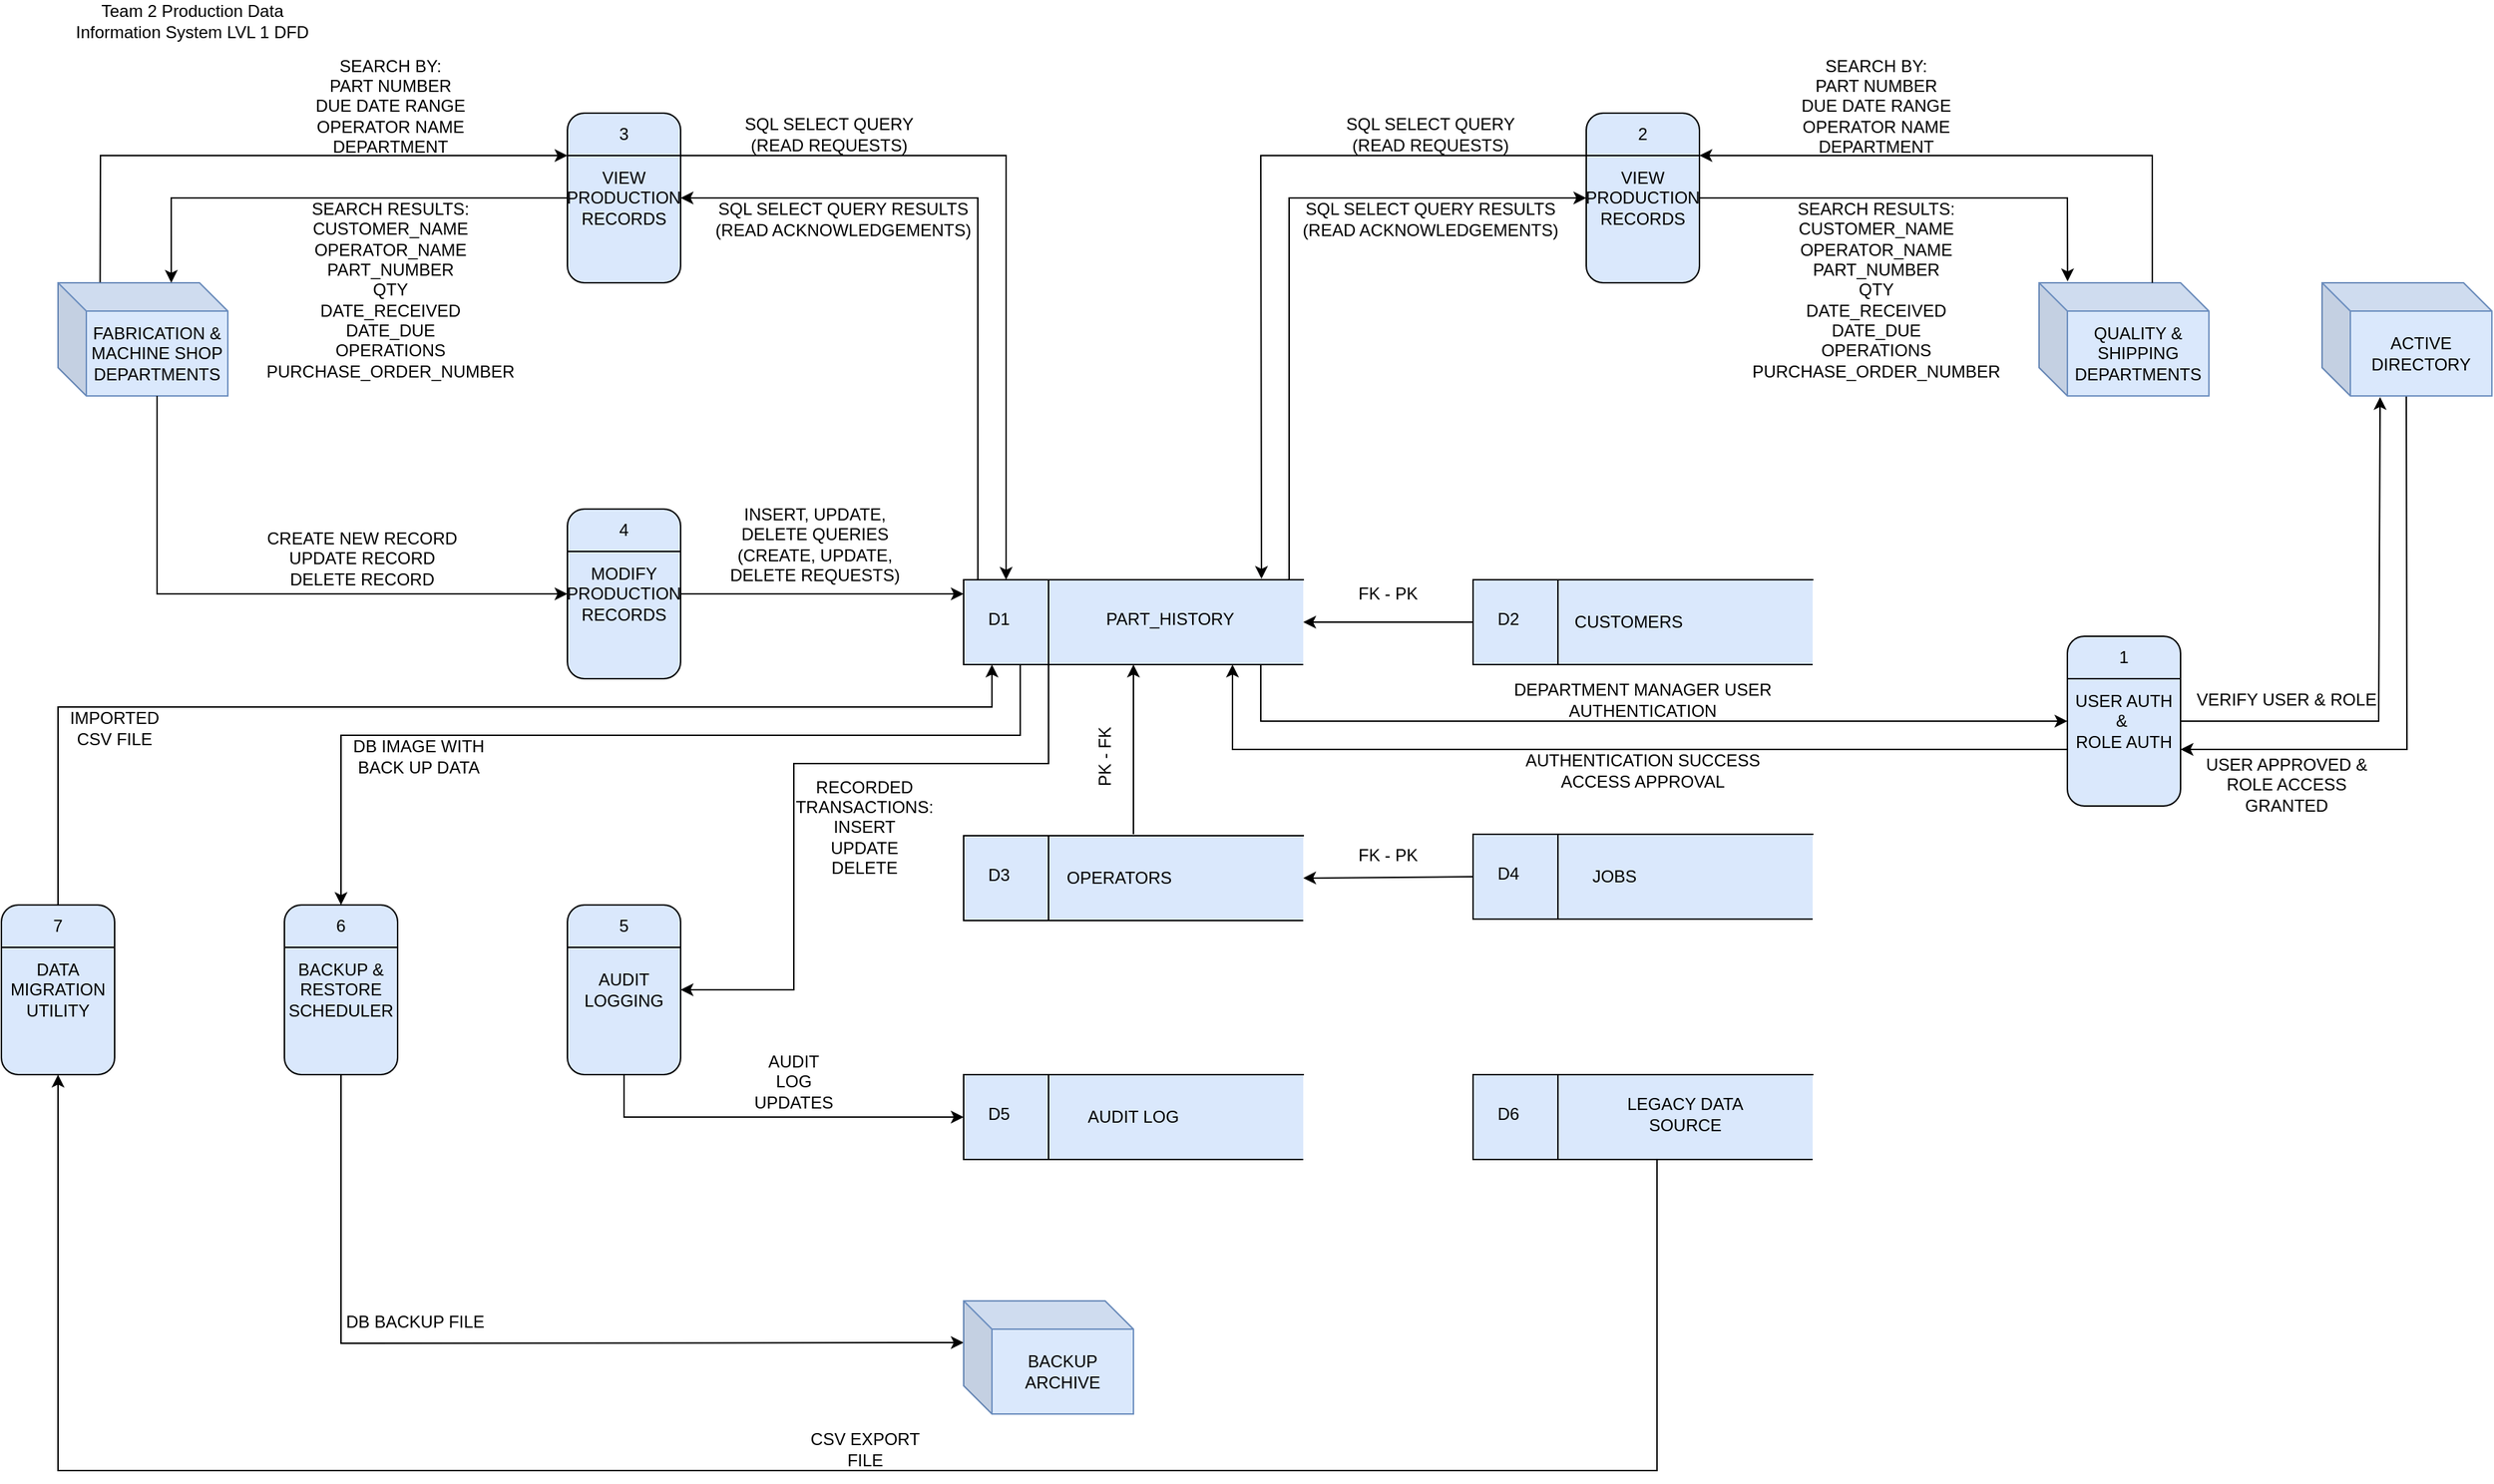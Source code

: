 <mxfile version="28.2.5">
  <diagram name="Page-1" id="cdMoMALlZJhh0rMfwUI2">
    <mxGraphModel dx="2785" dy="1037" grid="0" gridSize="10" guides="1" tooltips="1" connect="1" arrows="1" fold="1" page="0" pageScale="1" pageWidth="850" pageHeight="1100" math="0" shadow="0">
      <root>
        <mxCell id="0" />
        <mxCell id="1" parent="0" />
        <mxCell id="Nxj7P1FDlBH2-qxjAzaY-1" value="FABRICATION &amp;amp; MACHINE SHOP DEPARTMENTS" style="shape=cube;whiteSpace=wrap;html=1;boundedLbl=1;backgroundOutline=1;darkOpacity=0.05;darkOpacity2=0.1;fillColor=#dae8fc;strokeColor=#6c8ebf;" parent="1" vertex="1">
          <mxGeometry x="-240" y="240" width="120" height="80" as="geometry" />
        </mxCell>
        <mxCell id="Nxj7P1FDlBH2-qxjAzaY-3" value="QUALITY &amp;amp; SHIPPING DEPARTMENTS" style="shape=cube;whiteSpace=wrap;html=1;boundedLbl=1;backgroundOutline=1;darkOpacity=0.05;darkOpacity2=0.1;fillColor=#dae8fc;strokeColor=#6c8ebf;" parent="1" vertex="1">
          <mxGeometry x="1160" y="240" width="120" height="80" as="geometry" />
        </mxCell>
        <mxCell id="Nxj7P1FDlBH2-qxjAzaY-9" value="VIEW PRODUCTION RECORDS" style="rounded=1;whiteSpace=wrap;html=1;fillColor=#dae8fc;strokeColor=default;" parent="1" vertex="1">
          <mxGeometry x="840" y="120" width="80" height="120" as="geometry" />
        </mxCell>
        <mxCell id="Nxj7P1FDlBH2-qxjAzaY-17" value="" style="shape=partialRectangle;whiteSpace=wrap;html=1;bottom=0;right=0;fillColor=#dae8fc;strokeColor=default;" parent="1" vertex="1">
          <mxGeometry x="400" y="450" width="240" height="60" as="geometry" />
        </mxCell>
        <mxCell id="Nxj7P1FDlBH2-qxjAzaY-18" value="" style="endArrow=none;html=1;rounded=0;exitX=0;exitY=1;exitDx=0;exitDy=0;entryX=1;entryY=1;entryDx=0;entryDy=0;" parent="1" source="Nxj7P1FDlBH2-qxjAzaY-17" target="Nxj7P1FDlBH2-qxjAzaY-17" edge="1">
          <mxGeometry width="50" height="50" relative="1" as="geometry">
            <mxPoint x="400" y="480" as="sourcePoint" />
            <mxPoint x="450" y="430" as="targetPoint" />
          </mxGeometry>
        </mxCell>
        <mxCell id="Nxj7P1FDlBH2-qxjAzaY-19" value="" style="endArrow=none;html=1;rounded=0;exitX=0.25;exitY=1;exitDx=0;exitDy=0;entryX=0.25;entryY=0;entryDx=0;entryDy=0;" parent="1" source="Nxj7P1FDlBH2-qxjAzaY-17" target="Nxj7P1FDlBH2-qxjAzaY-17" edge="1">
          <mxGeometry width="50" height="50" relative="1" as="geometry">
            <mxPoint x="400" y="480" as="sourcePoint" />
            <mxPoint x="450" y="430" as="targetPoint" />
          </mxGeometry>
        </mxCell>
        <mxCell id="Nxj7P1FDlBH2-qxjAzaY-20" value="D1" style="text;html=1;align=center;verticalAlign=middle;whiteSpace=wrap;rounded=0;" parent="1" vertex="1">
          <mxGeometry x="415" y="465" width="20" height="25" as="geometry" />
        </mxCell>
        <mxCell id="Nxj7P1FDlBH2-qxjAzaY-21" value="PART_HISTORY" style="text;html=1;align=center;verticalAlign=middle;whiteSpace=wrap;rounded=0;" parent="1" vertex="1">
          <mxGeometry x="516" y="462.5" width="60" height="30" as="geometry" />
        </mxCell>
        <mxCell id="Nxj7P1FDlBH2-qxjAzaY-22" value="" style="endArrow=none;html=1;rounded=0;entryX=1;entryY=0.25;entryDx=0;entryDy=0;exitX=0;exitY=0.25;exitDx=0;exitDy=0;" parent="1" source="Nxj7P1FDlBH2-qxjAzaY-9" target="Nxj7P1FDlBH2-qxjAzaY-9" edge="1">
          <mxGeometry width="50" height="50" relative="1" as="geometry">
            <mxPoint x="580" y="210" as="sourcePoint" />
            <mxPoint x="630" y="160" as="targetPoint" />
          </mxGeometry>
        </mxCell>
        <mxCell id="Nxj7P1FDlBH2-qxjAzaY-23" value="VIEW PRODUCTION RECORDS" style="rounded=1;whiteSpace=wrap;html=1;fillColor=#dae8fc;strokeColor=default;" parent="1" vertex="1">
          <mxGeometry x="120" y="120" width="80" height="120" as="geometry" />
        </mxCell>
        <mxCell id="Nxj7P1FDlBH2-qxjAzaY-24" value="" style="endArrow=none;html=1;rounded=0;entryX=1;entryY=0.25;entryDx=0;entryDy=0;exitX=0;exitY=0.25;exitDx=0;exitDy=0;" parent="1" source="Nxj7P1FDlBH2-qxjAzaY-23" target="Nxj7P1FDlBH2-qxjAzaY-23" edge="1">
          <mxGeometry width="50" height="50" relative="1" as="geometry">
            <mxPoint x="-140" y="210" as="sourcePoint" />
            <mxPoint x="-90" y="160" as="targetPoint" />
          </mxGeometry>
        </mxCell>
        <mxCell id="Nxj7P1FDlBH2-qxjAzaY-25" value="MODIFY PRODUCTION RECORDS" style="rounded=1;whiteSpace=wrap;html=1;fillColor=#dae8fc;strokeColor=default;" parent="1" vertex="1">
          <mxGeometry x="120" y="400" width="80" height="120" as="geometry" />
        </mxCell>
        <mxCell id="Nxj7P1FDlBH2-qxjAzaY-26" value="" style="endArrow=none;html=1;rounded=0;entryX=1;entryY=0.25;entryDx=0;entryDy=0;exitX=0;exitY=0.25;exitDx=0;exitDy=0;" parent="1" source="Nxj7P1FDlBH2-qxjAzaY-25" target="Nxj7P1FDlBH2-qxjAzaY-25" edge="1">
          <mxGeometry width="50" height="50" relative="1" as="geometry">
            <mxPoint x="-140" y="490" as="sourcePoint" />
            <mxPoint x="-90" y="440" as="targetPoint" />
          </mxGeometry>
        </mxCell>
        <mxCell id="Nxj7P1FDlBH2-qxjAzaY-27" value="3" style="text;html=1;align=center;verticalAlign=middle;whiteSpace=wrap;rounded=0;" parent="1" vertex="1">
          <mxGeometry x="145" y="120" width="30" height="30" as="geometry" />
        </mxCell>
        <mxCell id="Nxj7P1FDlBH2-qxjAzaY-28" value="4" style="text;html=1;align=center;verticalAlign=middle;whiteSpace=wrap;rounded=0;" parent="1" vertex="1">
          <mxGeometry x="145" y="400" width="30" height="30" as="geometry" />
        </mxCell>
        <mxCell id="Nxj7P1FDlBH2-qxjAzaY-29" value="2" style="text;html=1;align=center;verticalAlign=middle;whiteSpace=wrap;rounded=0;" parent="1" vertex="1">
          <mxGeometry x="865" y="120" width="30" height="30" as="geometry" />
        </mxCell>
        <mxCell id="Nxj7P1FDlBH2-qxjAzaY-30" value="Team 2 Production Data Information System LVL 1 DFD" style="text;html=1;align=center;verticalAlign=middle;whiteSpace=wrap;rounded=0;" parent="1" vertex="1">
          <mxGeometry x="-240" y="40" width="190" height="30" as="geometry" />
        </mxCell>
        <mxCell id="Nxj7P1FDlBH2-qxjAzaY-59" value="" style="endArrow=classic;html=1;rounded=0;exitX=0.248;exitY=-0.004;exitDx=0;exitDy=0;exitPerimeter=0;entryX=0;entryY=0.25;entryDx=0;entryDy=0;" parent="1" source="Nxj7P1FDlBH2-qxjAzaY-1" target="Nxj7P1FDlBH2-qxjAzaY-23" edge="1">
          <mxGeometry width="50" height="50" relative="1" as="geometry">
            <mxPoint x="190" y="300" as="sourcePoint" />
            <mxPoint x="240" y="250" as="targetPoint" />
            <Array as="points">
              <mxPoint x="-210" y="150" />
            </Array>
          </mxGeometry>
        </mxCell>
        <mxCell id="Nxj7P1FDlBH2-qxjAzaY-60" value="" style="endArrow=classic;html=1;rounded=0;exitX=0;exitY=0.5;exitDx=0;exitDy=0;entryX=0.667;entryY=0;entryDx=0;entryDy=0;entryPerimeter=0;" parent="1" source="Nxj7P1FDlBH2-qxjAzaY-23" target="Nxj7P1FDlBH2-qxjAzaY-1" edge="1">
          <mxGeometry width="50" height="50" relative="1" as="geometry">
            <mxPoint x="190" y="300" as="sourcePoint" />
            <mxPoint x="-50" y="238" as="targetPoint" />
            <Array as="points">
              <mxPoint x="-160" y="180" />
            </Array>
          </mxGeometry>
        </mxCell>
        <mxCell id="Nxj7P1FDlBH2-qxjAzaY-64" value="" style="endArrow=classic;html=1;rounded=0;exitX=1;exitY=0.25;exitDx=0;exitDy=0;entryX=0.125;entryY=0;entryDx=0;entryDy=0;entryPerimeter=0;" parent="1" source="Nxj7P1FDlBH2-qxjAzaY-23" target="Nxj7P1FDlBH2-qxjAzaY-17" edge="1">
          <mxGeometry width="50" height="50" relative="1" as="geometry">
            <mxPoint x="190" y="300" as="sourcePoint" />
            <mxPoint x="430" y="330" as="targetPoint" />
            <Array as="points">
              <mxPoint x="430" y="150" />
            </Array>
          </mxGeometry>
        </mxCell>
        <mxCell id="Nxj7P1FDlBH2-qxjAzaY-65" value="" style="endArrow=classic;html=1;rounded=0;entryX=1;entryY=0.5;entryDx=0;entryDy=0;exitX=0.042;exitY=0;exitDx=0;exitDy=0;exitPerimeter=0;" parent="1" source="Nxj7P1FDlBH2-qxjAzaY-17" target="Nxj7P1FDlBH2-qxjAzaY-23" edge="1">
          <mxGeometry width="50" height="50" relative="1" as="geometry">
            <mxPoint x="410" y="380" as="sourcePoint" />
            <mxPoint x="240" y="250" as="targetPoint" />
            <Array as="points">
              <mxPoint x="410" y="180" />
            </Array>
          </mxGeometry>
        </mxCell>
        <mxCell id="Nxj7P1FDlBH2-qxjAzaY-68" value="SQL SELECT QUERY&lt;div&gt;(READ REQUESTS)&lt;/div&gt;" style="text;html=1;align=center;verticalAlign=middle;whiteSpace=wrap;rounded=0;" parent="1" vertex="1">
          <mxGeometry x="240" y="120" width="130" height="30" as="geometry" />
        </mxCell>
        <mxCell id="Nxj7P1FDlBH2-qxjAzaY-69" value="SQL SELECT QUERY RESULTS&lt;div&gt;(READ ACKNOWLEDGEMENTS)&lt;/div&gt;" style="text;html=1;align=center;verticalAlign=middle;whiteSpace=wrap;rounded=0;" parent="1" vertex="1">
          <mxGeometry x="195" y="180" width="240" height="30" as="geometry" />
        </mxCell>
        <mxCell id="Nxj7P1FDlBH2-qxjAzaY-71" value="" style="endArrow=classic;html=1;rounded=0;exitX=0;exitY=0;exitDx=70;exitDy=80;exitPerimeter=0;entryX=0;entryY=0.5;entryDx=0;entryDy=0;" parent="1" source="Nxj7P1FDlBH2-qxjAzaY-1" target="Nxj7P1FDlBH2-qxjAzaY-25" edge="1">
          <mxGeometry width="50" height="50" relative="1" as="geometry">
            <mxPoint x="290" y="360" as="sourcePoint" />
            <mxPoint x="340" y="310" as="targetPoint" />
            <Array as="points">
              <mxPoint x="-170" y="460" />
            </Array>
          </mxGeometry>
        </mxCell>
        <mxCell id="Nxj7P1FDlBH2-qxjAzaY-72" value="CREATE NEW RECORD&lt;div&gt;UPDATE RECORD&lt;/div&gt;&lt;div&gt;DELETE RECORD&lt;/div&gt;" style="text;html=1;align=center;verticalAlign=middle;whiteSpace=wrap;rounded=0;" parent="1" vertex="1">
          <mxGeometry x="-100" y="420" width="150" height="30" as="geometry" />
        </mxCell>
        <mxCell id="Nxj7P1FDlBH2-qxjAzaY-73" value="" style="endArrow=classic;html=1;rounded=0;exitX=1;exitY=0.5;exitDx=0;exitDy=0;entryX=0;entryY=0.167;entryDx=0;entryDy=0;entryPerimeter=0;" parent="1" source="Nxj7P1FDlBH2-qxjAzaY-25" target="Nxj7P1FDlBH2-qxjAzaY-17" edge="1">
          <mxGeometry width="50" height="50" relative="1" as="geometry">
            <mxPoint x="290" y="360" as="sourcePoint" />
            <mxPoint x="340" y="310" as="targetPoint" />
            <Array as="points">
              <mxPoint x="260" y="460" />
            </Array>
          </mxGeometry>
        </mxCell>
        <mxCell id="Nxj7P1FDlBH2-qxjAzaY-74" value="INSERT, UPDATE, DELETE QUERIES&lt;div&gt;(CREATE, UPDATE, DELETE REQUESTS)&lt;/div&gt;" style="text;html=1;align=center;verticalAlign=middle;whiteSpace=wrap;rounded=0;" parent="1" vertex="1">
          <mxGeometry x="220" y="410" width="150" height="30" as="geometry" />
        </mxCell>
        <mxCell id="Nxj7P1FDlBH2-qxjAzaY-101" value="" style="endArrow=classic;html=1;rounded=0;exitX=0.667;exitY=0;exitDx=0;exitDy=0;exitPerimeter=0;" parent="1" source="Nxj7P1FDlBH2-qxjAzaY-3" edge="1">
          <mxGeometry width="50" height="50" relative="1" as="geometry">
            <mxPoint x="1120" y="230" as="sourcePoint" />
            <mxPoint x="920" y="150" as="targetPoint" />
            <Array as="points">
              <mxPoint x="1240" y="150" />
            </Array>
          </mxGeometry>
        </mxCell>
        <mxCell id="Nxj7P1FDlBH2-qxjAzaY-102" value="" style="endArrow=classic;html=1;rounded=0;exitX=0;exitY=0.25;exitDx=0;exitDy=0;entryX=0.877;entryY=-0.011;entryDx=0;entryDy=0;entryPerimeter=0;" parent="1" source="Nxj7P1FDlBH2-qxjAzaY-9" target="Nxj7P1FDlBH2-qxjAzaY-17" edge="1">
          <mxGeometry width="50" height="50" relative="1" as="geometry">
            <mxPoint x="850" y="290" as="sourcePoint" />
            <mxPoint x="610" y="440" as="targetPoint" />
            <Array as="points">
              <mxPoint x="610" y="150" />
            </Array>
          </mxGeometry>
        </mxCell>
        <mxCell id="Nxj7P1FDlBH2-qxjAzaY-103" value="SEARCH BY:&lt;div&gt;&lt;span style=&quot;background-color: transparent; color: light-dark(rgb(0, 0, 0), rgb(255, 255, 255));&quot;&gt;PART NUMBER&lt;/span&gt;&lt;div&gt;&lt;span style=&quot;background-color: transparent; color: light-dark(rgb(0, 0, 0), rgb(255, 255, 255));&quot;&gt;DUE DATE RANGE&lt;/span&gt;&lt;/div&gt;&lt;div&gt;&lt;span style=&quot;background-color: transparent; color: light-dark(rgb(0, 0, 0), rgb(255, 255, 255));&quot;&gt;OPERATOR NAME&lt;/span&gt;&lt;/div&gt;&lt;div&gt;DEPARTMENT&lt;/div&gt;&lt;/div&gt;" style="text;html=1;align=center;verticalAlign=middle;whiteSpace=wrap;rounded=0;" parent="1" vertex="1">
          <mxGeometry x="980" y="100" width="130" height="30" as="geometry" />
        </mxCell>
        <mxCell id="Nxj7P1FDlBH2-qxjAzaY-105" value="" style="endArrow=classic;html=1;rounded=0;entryX=0;entryY=0.5;entryDx=0;entryDy=0;" parent="1" target="Nxj7P1FDlBH2-qxjAzaY-9" edge="1">
          <mxGeometry width="50" height="50" relative="1" as="geometry">
            <mxPoint x="630" y="450" as="sourcePoint" />
            <mxPoint x="630" y="240" as="targetPoint" />
            <Array as="points">
              <mxPoint x="630" y="180" />
            </Array>
          </mxGeometry>
        </mxCell>
        <mxCell id="Nxj7P1FDlBH2-qxjAzaY-107" value="" style="endArrow=classic;html=1;rounded=0;exitX=1;exitY=0.5;exitDx=0;exitDy=0;entryX=0.168;entryY=-0.013;entryDx=0;entryDy=0;entryPerimeter=0;" parent="1" source="Nxj7P1FDlBH2-qxjAzaY-9" target="Nxj7P1FDlBH2-qxjAzaY-3" edge="1">
          <mxGeometry width="50" height="50" relative="1" as="geometry">
            <mxPoint x="860" y="290" as="sourcePoint" />
            <mxPoint x="1060" y="230" as="targetPoint" />
            <Array as="points">
              <mxPoint x="1180" y="180" />
            </Array>
          </mxGeometry>
        </mxCell>
        <mxCell id="Nxj7P1FDlBH2-qxjAzaY-108" value="SEARCH RESULTS:&lt;div&gt;CUSTOMER_NAME&lt;/div&gt;&lt;div&gt;OPERATOR_NAME&lt;/div&gt;&lt;div&gt;PART_NUMBER&lt;/div&gt;&lt;div&gt;QTY&lt;/div&gt;&lt;div&gt;DATE_RECEIVED&lt;/div&gt;&lt;div&gt;DATE_DUE&lt;/div&gt;&lt;div&gt;OPERATIONS&lt;/div&gt;&lt;div&gt;PURCHASE_ORDER_NUMBER&lt;/div&gt;" style="text;html=1;align=center;verticalAlign=middle;whiteSpace=wrap;rounded=0;" parent="1" vertex="1">
          <mxGeometry x="980" y="230" width="130" height="30" as="geometry" />
        </mxCell>
        <mxCell id="EVzp1jTrWOV214xl3vIC-1" value="" style="shape=partialRectangle;whiteSpace=wrap;html=1;bottom=0;right=0;fillColor=#dae8fc;strokeColor=default;" parent="1" vertex="1">
          <mxGeometry x="760" y="450" width="240" height="60" as="geometry" />
        </mxCell>
        <mxCell id="EVzp1jTrWOV214xl3vIC-2" value="" style="endArrow=none;html=1;rounded=0;exitX=0;exitY=1;exitDx=0;exitDy=0;entryX=1;entryY=1;entryDx=0;entryDy=0;" parent="1" source="EVzp1jTrWOV214xl3vIC-1" target="EVzp1jTrWOV214xl3vIC-1" edge="1">
          <mxGeometry width="50" height="50" relative="1" as="geometry">
            <mxPoint x="760" y="480" as="sourcePoint" />
            <mxPoint x="810" y="430" as="targetPoint" />
          </mxGeometry>
        </mxCell>
        <mxCell id="EVzp1jTrWOV214xl3vIC-3" value="" style="endArrow=none;html=1;rounded=0;exitX=0.25;exitY=1;exitDx=0;exitDy=0;entryX=0.25;entryY=0;entryDx=0;entryDy=0;" parent="1" source="EVzp1jTrWOV214xl3vIC-1" target="EVzp1jTrWOV214xl3vIC-1" edge="1">
          <mxGeometry width="50" height="50" relative="1" as="geometry">
            <mxPoint x="760" y="480" as="sourcePoint" />
            <mxPoint x="810" y="430" as="targetPoint" />
          </mxGeometry>
        </mxCell>
        <mxCell id="EVzp1jTrWOV214xl3vIC-4" value="D2" style="text;html=1;align=center;verticalAlign=middle;whiteSpace=wrap;rounded=0;" parent="1" vertex="1">
          <mxGeometry x="775" y="465" width="20" height="25" as="geometry" />
        </mxCell>
        <mxCell id="EVzp1jTrWOV214xl3vIC-5" value="CUSTOMERS" style="text;html=1;align=center;verticalAlign=middle;whiteSpace=wrap;rounded=0;" parent="1" vertex="1">
          <mxGeometry x="840" y="465" width="60" height="30" as="geometry" />
        </mxCell>
        <mxCell id="EVzp1jTrWOV214xl3vIC-7" value="" style="shape=partialRectangle;whiteSpace=wrap;html=1;bottom=0;right=0;fillColor=#dae8fc;strokeColor=default;" parent="1" vertex="1">
          <mxGeometry x="400" y="631" width="240" height="60" as="geometry" />
        </mxCell>
        <mxCell id="EVzp1jTrWOV214xl3vIC-8" value="" style="endArrow=none;html=1;rounded=0;exitX=0;exitY=1;exitDx=0;exitDy=0;entryX=1;entryY=1;entryDx=0;entryDy=0;" parent="1" source="EVzp1jTrWOV214xl3vIC-7" target="EVzp1jTrWOV214xl3vIC-7" edge="1">
          <mxGeometry width="50" height="50" relative="1" as="geometry">
            <mxPoint x="400" y="661" as="sourcePoint" />
            <mxPoint x="450" y="611" as="targetPoint" />
          </mxGeometry>
        </mxCell>
        <mxCell id="EVzp1jTrWOV214xl3vIC-9" value="" style="endArrow=none;html=1;rounded=0;exitX=0.25;exitY=1;exitDx=0;exitDy=0;entryX=0.25;entryY=0;entryDx=0;entryDy=0;" parent="1" source="EVzp1jTrWOV214xl3vIC-7" target="EVzp1jTrWOV214xl3vIC-7" edge="1">
          <mxGeometry width="50" height="50" relative="1" as="geometry">
            <mxPoint x="400" y="661" as="sourcePoint" />
            <mxPoint x="450" y="611" as="targetPoint" />
          </mxGeometry>
        </mxCell>
        <mxCell id="EVzp1jTrWOV214xl3vIC-10" value="D3" style="text;html=1;align=center;verticalAlign=middle;whiteSpace=wrap;rounded=0;" parent="1" vertex="1">
          <mxGeometry x="415" y="646" width="20" height="25" as="geometry" />
        </mxCell>
        <mxCell id="EVzp1jTrWOV214xl3vIC-11" value="OPERATORS" style="text;html=1;align=center;verticalAlign=middle;whiteSpace=wrap;rounded=0;" parent="1" vertex="1">
          <mxGeometry x="480" y="646" width="60" height="30" as="geometry" />
        </mxCell>
        <mxCell id="EVzp1jTrWOV214xl3vIC-12" value="" style="shape=partialRectangle;whiteSpace=wrap;html=1;bottom=0;right=0;fillColor=#dae8fc;strokeColor=default;" parent="1" vertex="1">
          <mxGeometry x="760" y="630" width="240" height="60" as="geometry" />
        </mxCell>
        <mxCell id="EVzp1jTrWOV214xl3vIC-13" value="" style="endArrow=none;html=1;rounded=0;exitX=0;exitY=1;exitDx=0;exitDy=0;entryX=1;entryY=1;entryDx=0;entryDy=0;" parent="1" source="EVzp1jTrWOV214xl3vIC-12" target="EVzp1jTrWOV214xl3vIC-12" edge="1">
          <mxGeometry width="50" height="50" relative="1" as="geometry">
            <mxPoint x="760" y="660" as="sourcePoint" />
            <mxPoint x="810" y="610" as="targetPoint" />
          </mxGeometry>
        </mxCell>
        <mxCell id="EVzp1jTrWOV214xl3vIC-14" value="" style="endArrow=none;html=1;rounded=0;exitX=0.25;exitY=1;exitDx=0;exitDy=0;entryX=0.25;entryY=0;entryDx=0;entryDy=0;" parent="1" source="EVzp1jTrWOV214xl3vIC-12" target="EVzp1jTrWOV214xl3vIC-12" edge="1">
          <mxGeometry width="50" height="50" relative="1" as="geometry">
            <mxPoint x="760" y="660" as="sourcePoint" />
            <mxPoint x="810" y="610" as="targetPoint" />
          </mxGeometry>
        </mxCell>
        <mxCell id="EVzp1jTrWOV214xl3vIC-15" value="D4" style="text;html=1;align=center;verticalAlign=middle;whiteSpace=wrap;rounded=0;" parent="1" vertex="1">
          <mxGeometry x="775" y="645" width="20" height="25" as="geometry" />
        </mxCell>
        <mxCell id="EVzp1jTrWOV214xl3vIC-16" value="JOBS" style="text;html=1;align=center;verticalAlign=middle;whiteSpace=wrap;rounded=0;" parent="1" vertex="1">
          <mxGeometry x="830" y="645" width="60" height="30" as="geometry" />
        </mxCell>
        <mxCell id="EVzp1jTrWOV214xl3vIC-22" value="" style="shape=partialRectangle;whiteSpace=wrap;html=1;bottom=0;right=0;fillColor=#dae8fc;strokeColor=default;" parent="1" vertex="1">
          <mxGeometry x="400" y="800" width="240" height="60" as="geometry" />
        </mxCell>
        <mxCell id="EVzp1jTrWOV214xl3vIC-23" value="" style="endArrow=none;html=1;rounded=0;exitX=0;exitY=1;exitDx=0;exitDy=0;entryX=1;entryY=1;entryDx=0;entryDy=0;" parent="1" source="EVzp1jTrWOV214xl3vIC-22" target="EVzp1jTrWOV214xl3vIC-22" edge="1">
          <mxGeometry width="50" height="50" relative="1" as="geometry">
            <mxPoint x="400" y="830" as="sourcePoint" />
            <mxPoint x="450" y="780" as="targetPoint" />
          </mxGeometry>
        </mxCell>
        <mxCell id="EVzp1jTrWOV214xl3vIC-24" value="" style="endArrow=none;html=1;rounded=0;exitX=0.25;exitY=1;exitDx=0;exitDy=0;entryX=0.25;entryY=0;entryDx=0;entryDy=0;" parent="1" source="EVzp1jTrWOV214xl3vIC-22" target="EVzp1jTrWOV214xl3vIC-22" edge="1">
          <mxGeometry width="50" height="50" relative="1" as="geometry">
            <mxPoint x="400" y="830" as="sourcePoint" />
            <mxPoint x="450" y="780" as="targetPoint" />
          </mxGeometry>
        </mxCell>
        <mxCell id="EVzp1jTrWOV214xl3vIC-25" value="D5" style="text;html=1;align=center;verticalAlign=middle;whiteSpace=wrap;rounded=0;" parent="1" vertex="1">
          <mxGeometry x="415" y="815" width="20" height="25" as="geometry" />
        </mxCell>
        <mxCell id="EVzp1jTrWOV214xl3vIC-26" value="AUDIT LOG" style="text;html=1;align=center;verticalAlign=middle;whiteSpace=wrap;rounded=0;" parent="1" vertex="1">
          <mxGeometry x="480" y="815" width="80" height="30" as="geometry" />
        </mxCell>
        <mxCell id="RLrWu1JvO4jrma6WL3sS-2" value="SQL SELECT QUERY&lt;div&gt;(READ REQUESTS)&lt;/div&gt;" style="text;html=1;align=center;verticalAlign=middle;whiteSpace=wrap;rounded=0;" parent="1" vertex="1">
          <mxGeometry x="665" y="120" width="130" height="30" as="geometry" />
        </mxCell>
        <mxCell id="RLrWu1JvO4jrma6WL3sS-3" value="SQL SELECT QUERY RESULTS&lt;div&gt;(READ ACKNOWLEDGEMENTS)&lt;/div&gt;" style="text;html=1;align=center;verticalAlign=middle;whiteSpace=wrap;rounded=0;" parent="1" vertex="1">
          <mxGeometry x="610" y="180" width="240" height="30" as="geometry" />
        </mxCell>
        <mxCell id="RLrWu1JvO4jrma6WL3sS-4" value="SEARCH BY:&lt;div&gt;&lt;span style=&quot;background-color: transparent; color: light-dark(rgb(0, 0, 0), rgb(255, 255, 255));&quot;&gt;PART NUMBER&lt;/span&gt;&lt;div&gt;&lt;span style=&quot;background-color: transparent; color: light-dark(rgb(0, 0, 0), rgb(255, 255, 255));&quot;&gt;DUE DATE RANGE&lt;/span&gt;&lt;/div&gt;&lt;div&gt;&lt;span style=&quot;background-color: transparent; color: light-dark(rgb(0, 0, 0), rgb(255, 255, 255));&quot;&gt;OPERATOR NAME&lt;/span&gt;&lt;/div&gt;&lt;div&gt;DEPARTMENT&lt;/div&gt;&lt;/div&gt;" style="text;html=1;align=center;verticalAlign=middle;whiteSpace=wrap;rounded=0;" parent="1" vertex="1">
          <mxGeometry x="-65" y="100" width="120" height="30" as="geometry" />
        </mxCell>
        <mxCell id="RLrWu1JvO4jrma6WL3sS-5" value="SEARCH RESULTS:&lt;div&gt;CUSTOMER_NAME&lt;/div&gt;&lt;div&gt;OPERATOR_NAME&lt;/div&gt;&lt;div&gt;PART_NUMBER&lt;/div&gt;&lt;div&gt;QTY&lt;/div&gt;&lt;div&gt;DATE_RECEIVED&lt;/div&gt;&lt;div&gt;DATE_DUE&lt;/div&gt;&lt;div&gt;OPERATIONS&lt;/div&gt;&lt;div&gt;PURCHASE_ORDER_NUMBER&lt;/div&gt;" style="text;html=1;align=center;verticalAlign=middle;whiteSpace=wrap;rounded=0;" parent="1" vertex="1">
          <mxGeometry x="-70" y="230" width="130" height="30" as="geometry" />
        </mxCell>
        <mxCell id="RLrWu1JvO4jrma6WL3sS-11" value="" style="endArrow=classic;html=1;rounded=0;exitX=0;exitY=0.5;exitDx=0;exitDy=0;entryX=1;entryY=0.5;entryDx=0;entryDy=0;" parent="1" source="EVzp1jTrWOV214xl3vIC-12" target="EVzp1jTrWOV214xl3vIC-7" edge="1">
          <mxGeometry width="50" height="50" relative="1" as="geometry">
            <mxPoint x="490" y="520" as="sourcePoint" />
            <mxPoint x="540" y="470" as="targetPoint" />
          </mxGeometry>
        </mxCell>
        <mxCell id="RLrWu1JvO4jrma6WL3sS-12" value="FK - PK" style="text;html=1;align=center;verticalAlign=middle;whiteSpace=wrap;rounded=0;" parent="1" vertex="1">
          <mxGeometry x="670" y="630" width="60" height="30" as="geometry" />
        </mxCell>
        <mxCell id="RLrWu1JvO4jrma6WL3sS-13" value="" style="endArrow=classic;html=1;rounded=0;" parent="1" edge="1">
          <mxGeometry width="50" height="50" relative="1" as="geometry">
            <mxPoint x="520" y="630" as="sourcePoint" />
            <mxPoint x="520" y="510" as="targetPoint" />
          </mxGeometry>
        </mxCell>
        <mxCell id="RLrWu1JvO4jrma6WL3sS-14" value="" style="endArrow=classic;html=1;rounded=0;exitX=0;exitY=0.5;exitDx=0;exitDy=0;entryX=1;entryY=0.5;entryDx=0;entryDy=0;" parent="1" source="EVzp1jTrWOV214xl3vIC-1" target="Nxj7P1FDlBH2-qxjAzaY-17" edge="1">
          <mxGeometry width="50" height="50" relative="1" as="geometry">
            <mxPoint x="670" y="630" as="sourcePoint" />
            <mxPoint x="720" y="580" as="targetPoint" />
          </mxGeometry>
        </mxCell>
        <mxCell id="RLrWu1JvO4jrma6WL3sS-15" value="FK - PK" style="text;html=1;align=center;verticalAlign=middle;whiteSpace=wrap;rounded=0;" parent="1" vertex="1">
          <mxGeometry x="670" y="445" width="60" height="30" as="geometry" />
        </mxCell>
        <mxCell id="RLrWu1JvO4jrma6WL3sS-16" value="PK - FK" style="text;html=1;align=center;verticalAlign=middle;whiteSpace=wrap;rounded=0;rotation=-90;" parent="1" vertex="1">
          <mxGeometry x="470" y="560" width="60" height="30" as="geometry" />
        </mxCell>
        <mxCell id="RLrWu1JvO4jrma6WL3sS-18" value="RECORDED TRANSACTIONS:&lt;div&gt;INSERT&lt;/div&gt;&lt;div&gt;UPDATE&lt;/div&gt;&lt;div&gt;DELETE&lt;/div&gt;" style="text;html=1;align=center;verticalAlign=middle;whiteSpace=wrap;rounded=0;" parent="1" vertex="1">
          <mxGeometry x="300" y="610" width="60" height="30" as="geometry" />
        </mxCell>
        <mxCell id="RLrWu1JvO4jrma6WL3sS-21" value="AUDIT LOGGING" style="rounded=1;whiteSpace=wrap;html=1;fillColor=#dae8fc;strokeColor=default;" parent="1" vertex="1">
          <mxGeometry x="120" y="680" width="80" height="120" as="geometry" />
        </mxCell>
        <mxCell id="RLrWu1JvO4jrma6WL3sS-22" value="" style="endArrow=none;html=1;rounded=0;entryX=1;entryY=0.25;entryDx=0;entryDy=0;exitX=0;exitY=0.25;exitDx=0;exitDy=0;" parent="1" source="RLrWu1JvO4jrma6WL3sS-21" target="RLrWu1JvO4jrma6WL3sS-21" edge="1">
          <mxGeometry width="50" height="50" relative="1" as="geometry">
            <mxPoint x="-140" y="770" as="sourcePoint" />
            <mxPoint x="-90" y="720" as="targetPoint" />
          </mxGeometry>
        </mxCell>
        <mxCell id="RLrWu1JvO4jrma6WL3sS-23" value="5" style="text;html=1;align=center;verticalAlign=middle;whiteSpace=wrap;rounded=0;" parent="1" vertex="1">
          <mxGeometry x="145" y="680" width="30" height="30" as="geometry" />
        </mxCell>
        <mxCell id="RLrWu1JvO4jrma6WL3sS-24" value="USER AUTH &amp;amp;&amp;nbsp;&lt;div&gt;ROLE AUTH&lt;/div&gt;" style="rounded=1;whiteSpace=wrap;html=1;fillColor=#dae8fc;strokeColor=default;" parent="1" vertex="1">
          <mxGeometry x="1180" y="490" width="80" height="120" as="geometry" />
        </mxCell>
        <mxCell id="RLrWu1JvO4jrma6WL3sS-25" value="" style="endArrow=none;html=1;rounded=0;entryX=1;entryY=0.25;entryDx=0;entryDy=0;exitX=0;exitY=0.25;exitDx=0;exitDy=0;" parent="1" source="RLrWu1JvO4jrma6WL3sS-24" target="RLrWu1JvO4jrma6WL3sS-24" edge="1">
          <mxGeometry width="50" height="50" relative="1" as="geometry">
            <mxPoint x="1030" y="420" as="sourcePoint" />
            <mxPoint x="1080" y="370" as="targetPoint" />
          </mxGeometry>
        </mxCell>
        <mxCell id="RLrWu1JvO4jrma6WL3sS-26" value="1" style="text;html=1;align=center;verticalAlign=middle;whiteSpace=wrap;rounded=0;" parent="1" vertex="1">
          <mxGeometry x="1205" y="490" width="30" height="30" as="geometry" />
        </mxCell>
        <mxCell id="RLrWu1JvO4jrma6WL3sS-27" value="" style="endArrow=classic;html=1;rounded=0;entryX=1;entryY=0.5;entryDx=0;entryDy=0;" parent="1" target="RLrWu1JvO4jrma6WL3sS-21" edge="1">
          <mxGeometry width="50" height="50" relative="1" as="geometry">
            <mxPoint x="460" y="510" as="sourcePoint" />
            <mxPoint x="440" y="570" as="targetPoint" />
            <Array as="points">
              <mxPoint x="460" y="580" />
              <mxPoint x="280" y="580" />
              <mxPoint x="280" y="740" />
            </Array>
          </mxGeometry>
        </mxCell>
        <mxCell id="RLrWu1JvO4jrma6WL3sS-28" value="" style="endArrow=classic;html=1;rounded=0;entryX=0;entryY=0.5;entryDx=0;entryDy=0;exitX=0.5;exitY=1;exitDx=0;exitDy=0;" parent="1" source="RLrWu1JvO4jrma6WL3sS-21" target="EVzp1jTrWOV214xl3vIC-22" edge="1">
          <mxGeometry width="50" height="50" relative="1" as="geometry">
            <mxPoint x="390" y="720" as="sourcePoint" />
            <mxPoint x="440" y="670" as="targetPoint" />
            <Array as="points">
              <mxPoint x="160" y="830" />
            </Array>
          </mxGeometry>
        </mxCell>
        <mxCell id="RLrWu1JvO4jrma6WL3sS-29" value="AUDIT LOG UPDATES" style="text;html=1;align=center;verticalAlign=middle;whiteSpace=wrap;rounded=0;" parent="1" vertex="1">
          <mxGeometry x="250" y="790" width="60" height="30" as="geometry" />
        </mxCell>
        <mxCell id="RLrWu1JvO4jrma6WL3sS-30" value="" style="endArrow=classic;html=1;rounded=0;entryX=0;entryY=0.5;entryDx=0;entryDy=0;" parent="1" target="RLrWu1JvO4jrma6WL3sS-24" edge="1">
          <mxGeometry width="50" height="50" relative="1" as="geometry">
            <mxPoint x="610" y="510" as="sourcePoint" />
            <mxPoint x="730" y="570" as="targetPoint" />
            <Array as="points">
              <mxPoint x="610" y="550" />
              <mxPoint x="1130" y="550" />
            </Array>
          </mxGeometry>
        </mxCell>
        <mxCell id="RLrWu1JvO4jrma6WL3sS-31" value="" style="endArrow=classic;html=1;rounded=0;exitX=0;exitY=0.667;exitDx=0;exitDy=0;exitPerimeter=0;" parent="1" source="RLrWu1JvO4jrma6WL3sS-24" edge="1">
          <mxGeometry width="50" height="50" relative="1" as="geometry">
            <mxPoint x="1170" y="680" as="sourcePoint" />
            <mxPoint x="590" y="510" as="targetPoint" />
            <Array as="points">
              <mxPoint x="1140" y="570" />
              <mxPoint x="1114" y="570" />
              <mxPoint x="590" y="570" />
            </Array>
          </mxGeometry>
        </mxCell>
        <mxCell id="RLrWu1JvO4jrma6WL3sS-32" value="" style="endArrow=classic;html=1;rounded=0;exitX=1.014;exitY=0.336;exitDx=0;exitDy=0;exitPerimeter=0;entryX=0.342;entryY=1.01;entryDx=0;entryDy=0;entryPerimeter=0;" parent="1" target="RLrWu1JvO4jrma6WL3sS-57" edge="1">
          <mxGeometry width="50" height="50" relative="1" as="geometry">
            <mxPoint x="1260" y="550" as="sourcePoint" />
            <mxPoint x="1460" y="339.84" as="targetPoint" />
            <Array as="points">
              <mxPoint x="1400" y="550" />
            </Array>
          </mxGeometry>
        </mxCell>
        <mxCell id="RLrWu1JvO4jrma6WL3sS-33" value="" style="endArrow=classic;html=1;rounded=0;exitX=0.496;exitY=1.038;exitDx=0;exitDy=0;exitPerimeter=0;" parent="1" edge="1">
          <mxGeometry width="50" height="50" relative="1" as="geometry">
            <mxPoint x="1419.52" y="320.0" as="sourcePoint" />
            <mxPoint x="1260" y="570" as="targetPoint" />
            <Array as="points">
              <mxPoint x="1420" y="570" />
            </Array>
          </mxGeometry>
        </mxCell>
        <mxCell id="RLrWu1JvO4jrma6WL3sS-34" value="DEPARTMENT MANAGER USER AUTHENTICATION" style="text;html=1;align=center;verticalAlign=middle;whiteSpace=wrap;rounded=0;" parent="1" vertex="1">
          <mxGeometry x="785" y="520" width="190" height="30" as="geometry" />
        </mxCell>
        <mxCell id="RLrWu1JvO4jrma6WL3sS-35" value="AUTHENTICATION SUCCESS&lt;div&gt;ACCESS APPROVAL&lt;/div&gt;" style="text;html=1;align=center;verticalAlign=middle;whiteSpace=wrap;rounded=0;" parent="1" vertex="1">
          <mxGeometry x="785" y="570" width="190" height="30" as="geometry" />
        </mxCell>
        <mxCell id="RLrWu1JvO4jrma6WL3sS-36" value="VERIFY USER &amp;amp; ROLE" style="text;html=1;align=center;verticalAlign=middle;whiteSpace=wrap;rounded=0;" parent="1" vertex="1">
          <mxGeometry x="1270" y="520" width="130" height="30" as="geometry" />
        </mxCell>
        <mxCell id="RLrWu1JvO4jrma6WL3sS-37" value="USER APPROVED &amp;amp; ROLE ACCESS GRANTED" style="text;html=1;align=center;verticalAlign=middle;whiteSpace=wrap;rounded=0;" parent="1" vertex="1">
          <mxGeometry x="1270" y="580" width="130" height="30" as="geometry" />
        </mxCell>
        <mxCell id="RLrWu1JvO4jrma6WL3sS-38" value="" style="endArrow=classic;html=1;rounded=0;exitX=0.5;exitY=1;exitDx=0;exitDy=0;" parent="1" source="RLrWu1JvO4jrma6WL3sS-39" edge="1">
          <mxGeometry width="50" height="50" relative="1" as="geometry">
            <mxPoint x="300" y="989.5" as="sourcePoint" />
            <mxPoint x="400" y="989.5" as="targetPoint" />
            <Array as="points">
              <mxPoint x="-40" y="990" />
            </Array>
          </mxGeometry>
        </mxCell>
        <mxCell id="RLrWu1JvO4jrma6WL3sS-39" value="BACKUP &amp;amp; RESTORE SCHEDULER" style="rounded=1;whiteSpace=wrap;html=1;fillColor=#dae8fc;strokeColor=default;" parent="1" vertex="1">
          <mxGeometry x="-80" y="680" width="80" height="120" as="geometry" />
        </mxCell>
        <mxCell id="RLrWu1JvO4jrma6WL3sS-40" value="" style="endArrow=none;html=1;rounded=0;entryX=1;entryY=0.25;entryDx=0;entryDy=0;exitX=0;exitY=0.25;exitDx=0;exitDy=0;" parent="1" source="RLrWu1JvO4jrma6WL3sS-39" target="RLrWu1JvO4jrma6WL3sS-39" edge="1">
          <mxGeometry width="50" height="50" relative="1" as="geometry">
            <mxPoint x="-340" y="770" as="sourcePoint" />
            <mxPoint x="-290" y="720" as="targetPoint" />
          </mxGeometry>
        </mxCell>
        <mxCell id="RLrWu1JvO4jrma6WL3sS-41" value="6" style="text;html=1;align=center;verticalAlign=middle;whiteSpace=wrap;rounded=0;" parent="1" vertex="1">
          <mxGeometry x="-55" y="680" width="30" height="30" as="geometry" />
        </mxCell>
        <mxCell id="RLrWu1JvO4jrma6WL3sS-42" value="" style="endArrow=classic;html=1;rounded=0;entryX=0.5;entryY=0;entryDx=0;entryDy=0;" parent="1" target="RLrWu1JvO4jrma6WL3sS-41" edge="1">
          <mxGeometry width="50" height="50" relative="1" as="geometry">
            <mxPoint x="440" y="510" as="sourcePoint" />
            <mxPoint x="290" y="730" as="targetPoint" />
            <Array as="points">
              <mxPoint x="440" y="560" />
              <mxPoint x="-40" y="560" />
            </Array>
          </mxGeometry>
        </mxCell>
        <mxCell id="RLrWu1JvO4jrma6WL3sS-43" value="DB IMAGE WITH BACK UP DATA" style="text;html=1;align=center;verticalAlign=middle;whiteSpace=wrap;rounded=0;" parent="1" vertex="1">
          <mxGeometry x="-40" y="560" width="110" height="30" as="geometry" />
        </mxCell>
        <mxCell id="RLrWu1JvO4jrma6WL3sS-44" value="DB BACKUP FILE" style="text;html=1;align=center;verticalAlign=middle;whiteSpace=wrap;rounded=0;" parent="1" vertex="1">
          <mxGeometry x="-40" y="960" width="105" height="30" as="geometry" />
        </mxCell>
        <mxCell id="RLrWu1JvO4jrma6WL3sS-45" value="DATA MIGRATION UTILITY" style="rounded=1;whiteSpace=wrap;html=1;fillColor=#dae8fc;strokeColor=default;" parent="1" vertex="1">
          <mxGeometry x="-280" y="680" width="80" height="120" as="geometry" />
        </mxCell>
        <mxCell id="RLrWu1JvO4jrma6WL3sS-46" value="" style="endArrow=none;html=1;rounded=0;entryX=1;entryY=0.25;entryDx=0;entryDy=0;exitX=0;exitY=0.25;exitDx=0;exitDy=0;" parent="1" source="RLrWu1JvO4jrma6WL3sS-45" target="RLrWu1JvO4jrma6WL3sS-45" edge="1">
          <mxGeometry width="50" height="50" relative="1" as="geometry">
            <mxPoint x="-540" y="770" as="sourcePoint" />
            <mxPoint x="-490" y="720" as="targetPoint" />
          </mxGeometry>
        </mxCell>
        <mxCell id="RLrWu1JvO4jrma6WL3sS-47" value="7" style="text;html=1;align=center;verticalAlign=middle;whiteSpace=wrap;rounded=0;" parent="1" vertex="1">
          <mxGeometry x="-255" y="680" width="30" height="30" as="geometry" />
        </mxCell>
        <mxCell id="RLrWu1JvO4jrma6WL3sS-48" value="" style="shape=partialRectangle;whiteSpace=wrap;html=1;bottom=0;right=0;fillColor=#dae8fc;strokeColor=default;" parent="1" vertex="1">
          <mxGeometry x="760" y="800" width="240" height="60" as="geometry" />
        </mxCell>
        <mxCell id="RLrWu1JvO4jrma6WL3sS-49" value="" style="endArrow=none;html=1;rounded=0;exitX=0;exitY=1;exitDx=0;exitDy=0;entryX=1;entryY=1;entryDx=0;entryDy=0;" parent="1" source="RLrWu1JvO4jrma6WL3sS-48" target="RLrWu1JvO4jrma6WL3sS-48" edge="1">
          <mxGeometry width="50" height="50" relative="1" as="geometry">
            <mxPoint x="760" y="830" as="sourcePoint" />
            <mxPoint x="810" y="780" as="targetPoint" />
          </mxGeometry>
        </mxCell>
        <mxCell id="RLrWu1JvO4jrma6WL3sS-50" value="" style="endArrow=none;html=1;rounded=0;exitX=0.25;exitY=1;exitDx=0;exitDy=0;entryX=0.25;entryY=0;entryDx=0;entryDy=0;" parent="1" source="RLrWu1JvO4jrma6WL3sS-48" target="RLrWu1JvO4jrma6WL3sS-48" edge="1">
          <mxGeometry width="50" height="50" relative="1" as="geometry">
            <mxPoint x="760" y="830" as="sourcePoint" />
            <mxPoint x="810" y="780" as="targetPoint" />
          </mxGeometry>
        </mxCell>
        <mxCell id="RLrWu1JvO4jrma6WL3sS-51" value="D6" style="text;html=1;align=center;verticalAlign=middle;whiteSpace=wrap;rounded=0;" parent="1" vertex="1">
          <mxGeometry x="775" y="815" width="20" height="25" as="geometry" />
        </mxCell>
        <mxCell id="RLrWu1JvO4jrma6WL3sS-52" value="LEGACY DATA SOURCE" style="text;html=1;align=center;verticalAlign=middle;whiteSpace=wrap;rounded=0;" parent="1" vertex="1">
          <mxGeometry x="860" y="812.5" width="100" height="30" as="geometry" />
        </mxCell>
        <mxCell id="RLrWu1JvO4jrma6WL3sS-53" value="" style="endArrow=classic;html=1;rounded=0;entryX=0.5;entryY=1;entryDx=0;entryDy=0;" parent="1" target="RLrWu1JvO4jrma6WL3sS-45" edge="1">
          <mxGeometry width="50" height="50" relative="1" as="geometry">
            <mxPoint x="890" y="860" as="sourcePoint" />
            <mxPoint x="430" y="830" as="targetPoint" />
            <Array as="points">
              <mxPoint x="890" y="1080" />
              <mxPoint x="-240" y="1080" />
            </Array>
          </mxGeometry>
        </mxCell>
        <mxCell id="RLrWu1JvO4jrma6WL3sS-54" value="CSV EXPORT FILE" style="text;html=1;align=center;verticalAlign=middle;whiteSpace=wrap;rounded=0;" parent="1" vertex="1">
          <mxGeometry x="277.5" y="1050" width="105" height="30" as="geometry" />
        </mxCell>
        <mxCell id="RLrWu1JvO4jrma6WL3sS-55" value="" style="endArrow=classic;html=1;rounded=0;exitX=0.5;exitY=0;exitDx=0;exitDy=0;" parent="1" source="RLrWu1JvO4jrma6WL3sS-45" edge="1">
          <mxGeometry width="50" height="50" relative="1" as="geometry">
            <mxPoint x="130" y="580" as="sourcePoint" />
            <mxPoint x="420" y="510" as="targetPoint" />
            <Array as="points">
              <mxPoint x="-240" y="540" />
              <mxPoint x="420" y="540" />
            </Array>
          </mxGeometry>
        </mxCell>
        <mxCell id="RLrWu1JvO4jrma6WL3sS-56" value="IMPORTED CSV FILE" style="text;html=1;align=center;verticalAlign=middle;whiteSpace=wrap;rounded=0;" parent="1" vertex="1">
          <mxGeometry x="-230" y="540" width="60" height="30" as="geometry" />
        </mxCell>
        <mxCell id="RLrWu1JvO4jrma6WL3sS-57" value="ACTIVE DIRECTORY" style="shape=cube;whiteSpace=wrap;html=1;boundedLbl=1;backgroundOutline=1;darkOpacity=0.05;darkOpacity2=0.1;fillColor=#dae8fc;strokeColor=#6c8ebf;" parent="1" vertex="1">
          <mxGeometry x="1360" y="240" width="120" height="80" as="geometry" />
        </mxCell>
        <mxCell id="RLrWu1JvO4jrma6WL3sS-58" value="BACKUP ARCHIVE" style="shape=cube;whiteSpace=wrap;html=1;boundedLbl=1;backgroundOutline=1;darkOpacity=0.05;darkOpacity2=0.1;fillColor=#dae8fc;strokeColor=#6c8ebf;" parent="1" vertex="1">
          <mxGeometry x="400" y="960" width="120" height="80" as="geometry" />
        </mxCell>
      </root>
    </mxGraphModel>
  </diagram>
</mxfile>
